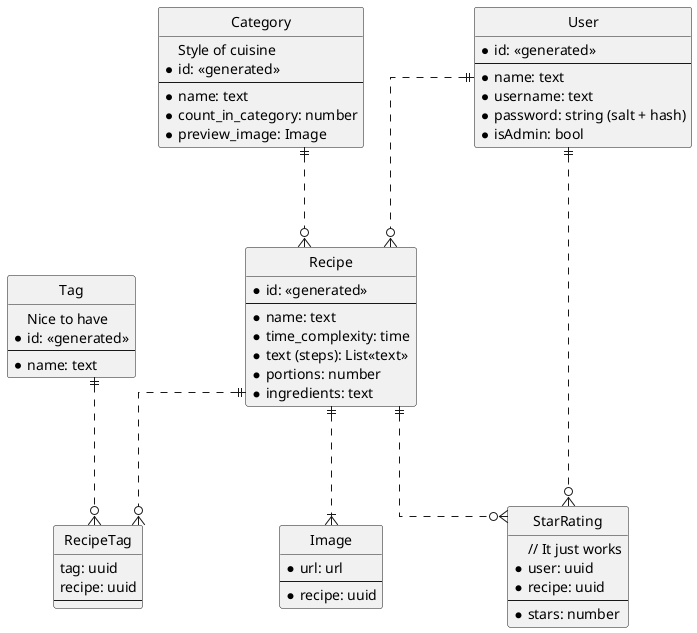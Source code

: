 @startuml spotify

hide circle
skinparam Linetype ortho
skinparam Nodesep 110
skinparam Ranksep 100

entity Recipe {
    * id: <<generated>>
    ---
    * name: text
    * time_complexity: time
    * text (steps): List<<text>>
    * portions: number
    * ingredients: text
}

entity User {
    * id: <<generated>>
    ---
    * name: text
    * username: text 
    * password: string (salt + hash)
    * isAdmin: bool
}

entity Category {
    Style of cuisine
    * id: <<generated>>
    ---
    * name: text
    * count_in_category: number
    * preview_image: Image
}

entity Tag {
    Nice to have
    * id: <<generated>>
    ---
    * name: text
}

entity RecipeTag {
    tag: uuid
    recipe: uuid
    ---
}

entity StarRating {
    // It just works
    * user: uuid
    * recipe: uuid
    ---
    * stars: number
}

entity Image {
    * url: url
    ---
    * recipe: uuid
}

Recipe ||..|{ Image

Tag ||..o{ RecipeTag
Recipe ||..o{ RecipeTag

User ||..o{ StarRating
Recipe ||..o{ StarRating

User ||..o{ Recipe
Category ||..o{ Recipe

@enduml
